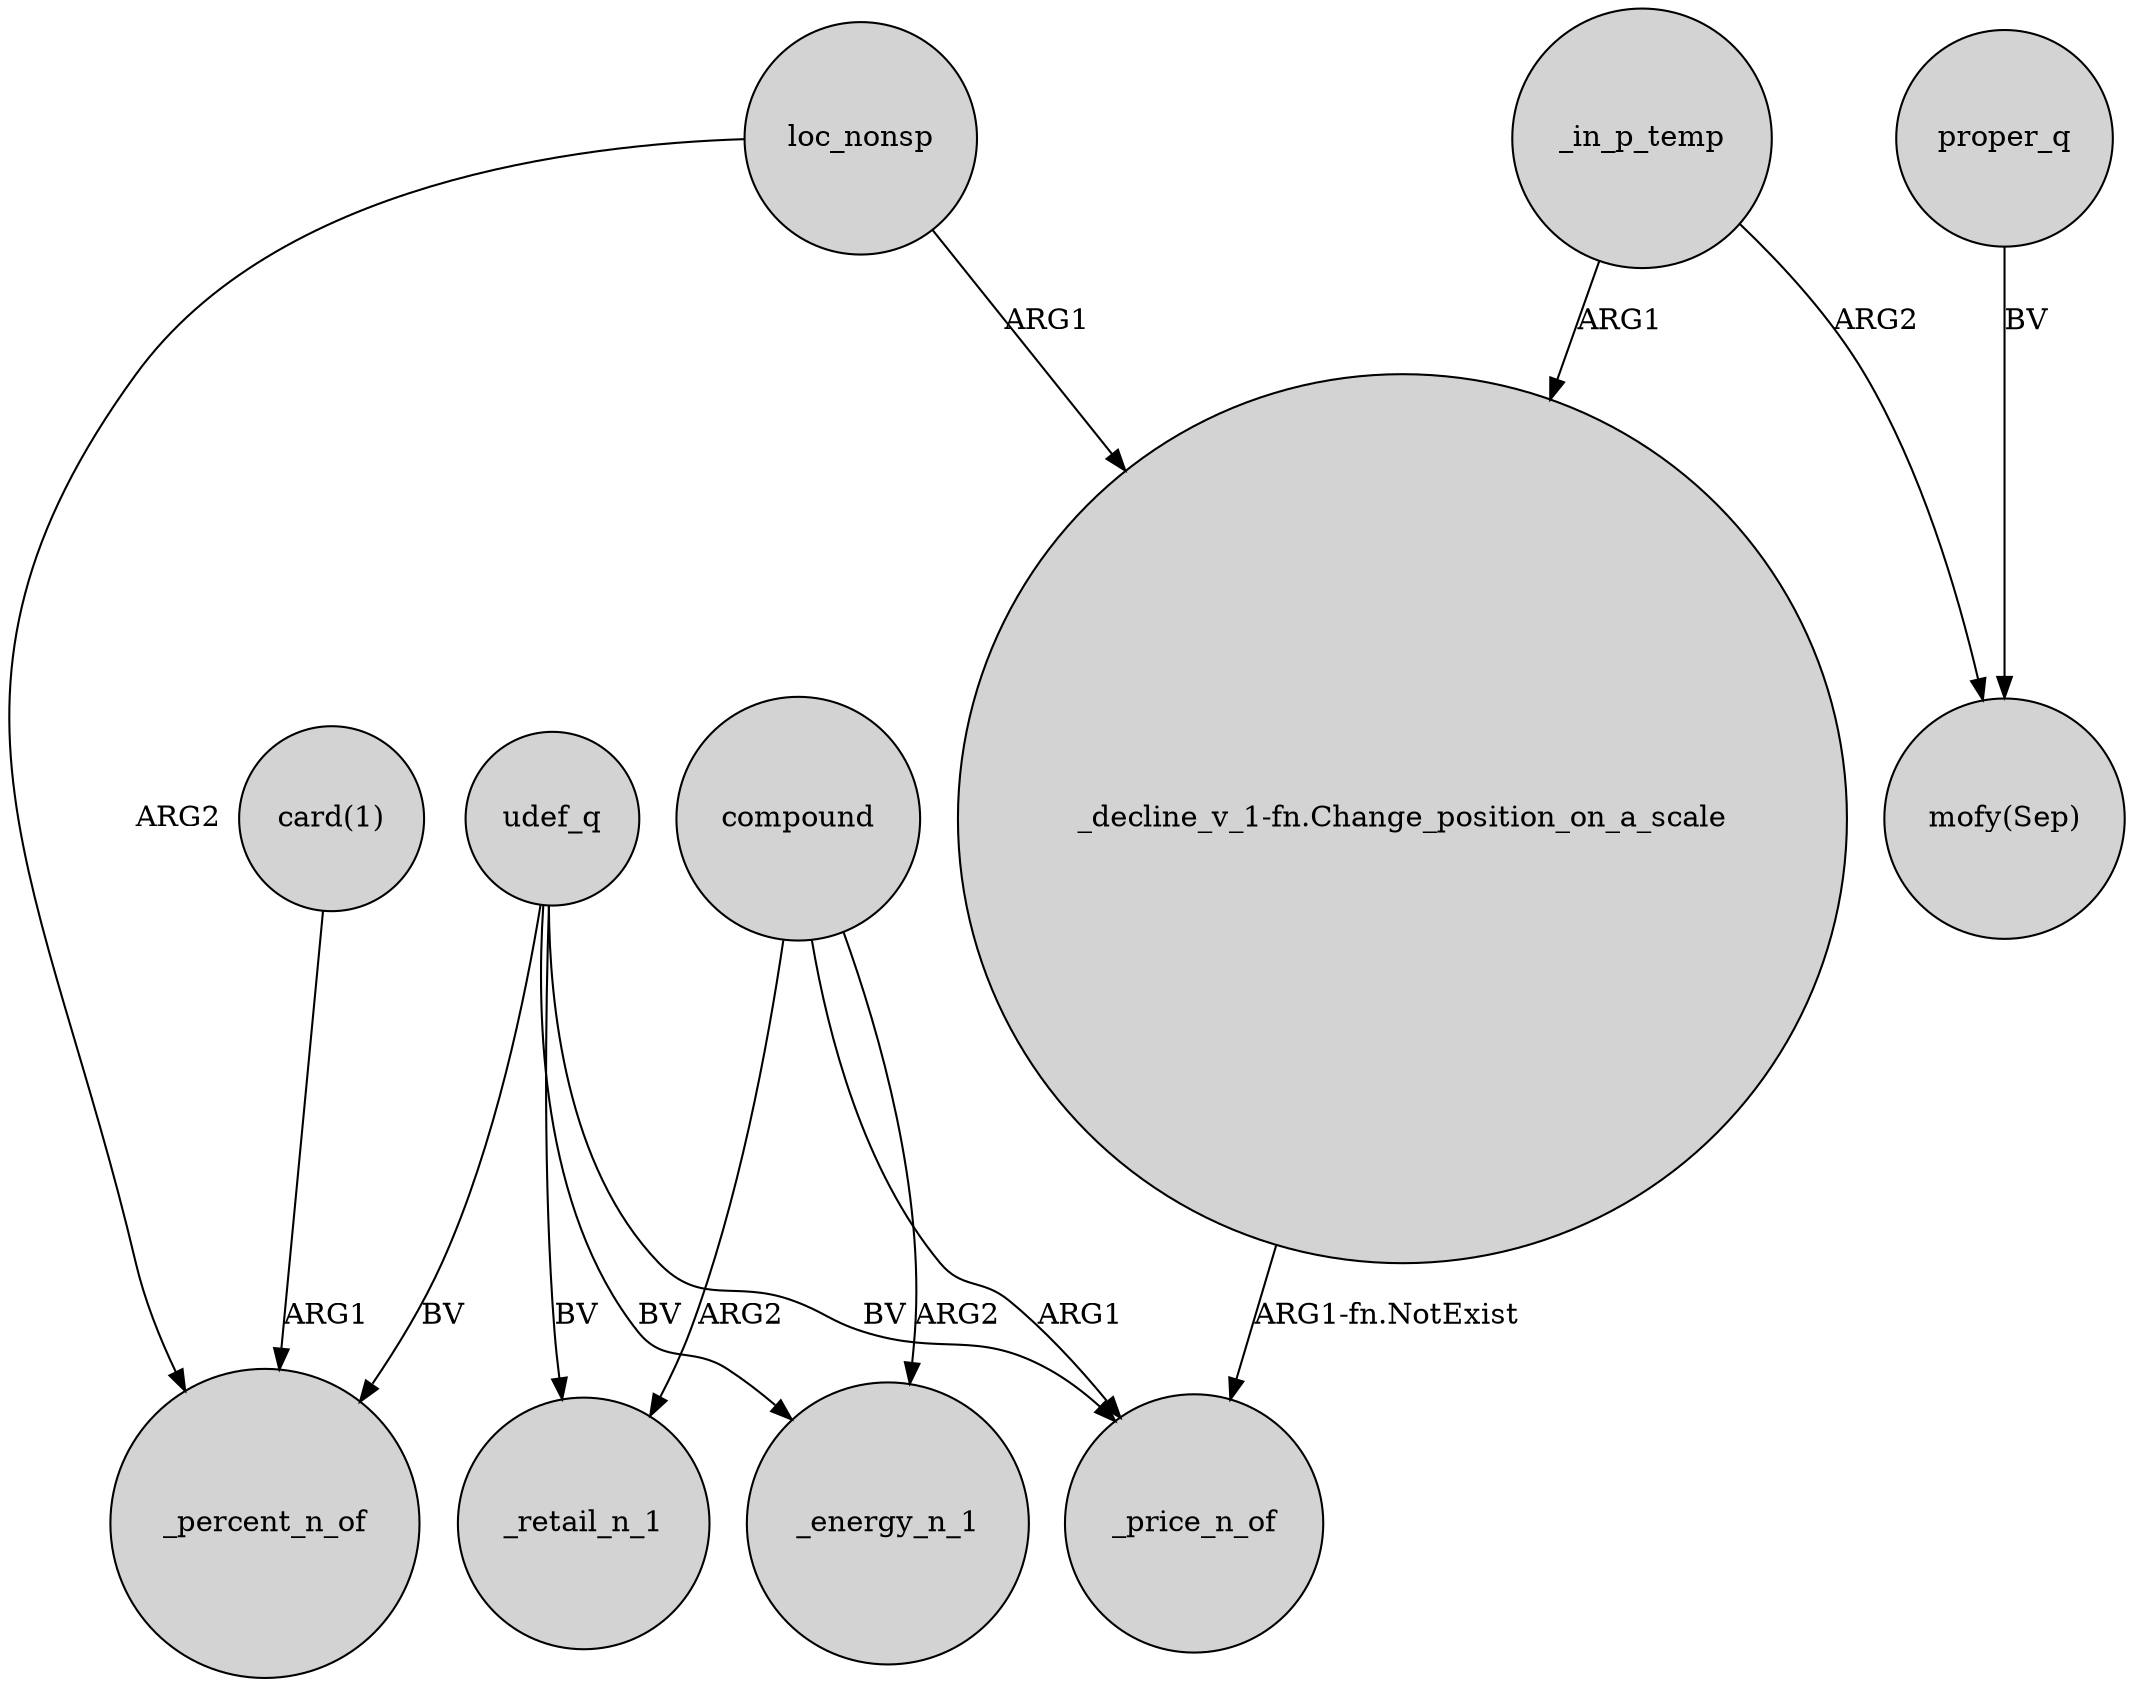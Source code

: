 digraph {
	node [shape=circle style=filled]
	"card(1)" -> _percent_n_of [label=ARG1]
	udef_q -> _energy_n_1 [label=BV]
	_in_p_temp -> "_decline_v_1-fn.Change_position_on_a_scale" [label=ARG1]
	udef_q -> _retail_n_1 [label=BV]
	udef_q -> _price_n_of [label=BV]
	loc_nonsp -> _percent_n_of [label=ARG2]
	udef_q -> _percent_n_of [label=BV]
	proper_q -> "mofy(Sep)" [label=BV]
	compound -> _price_n_of [label=ARG1]
	loc_nonsp -> "_decline_v_1-fn.Change_position_on_a_scale" [label=ARG1]
	compound -> _energy_n_1 [label=ARG2]
	_in_p_temp -> "mofy(Sep)" [label=ARG2]
	"_decline_v_1-fn.Change_position_on_a_scale" -> _price_n_of [label="ARG1-fn.NotExist"]
	compound -> _retail_n_1 [label=ARG2]
}

